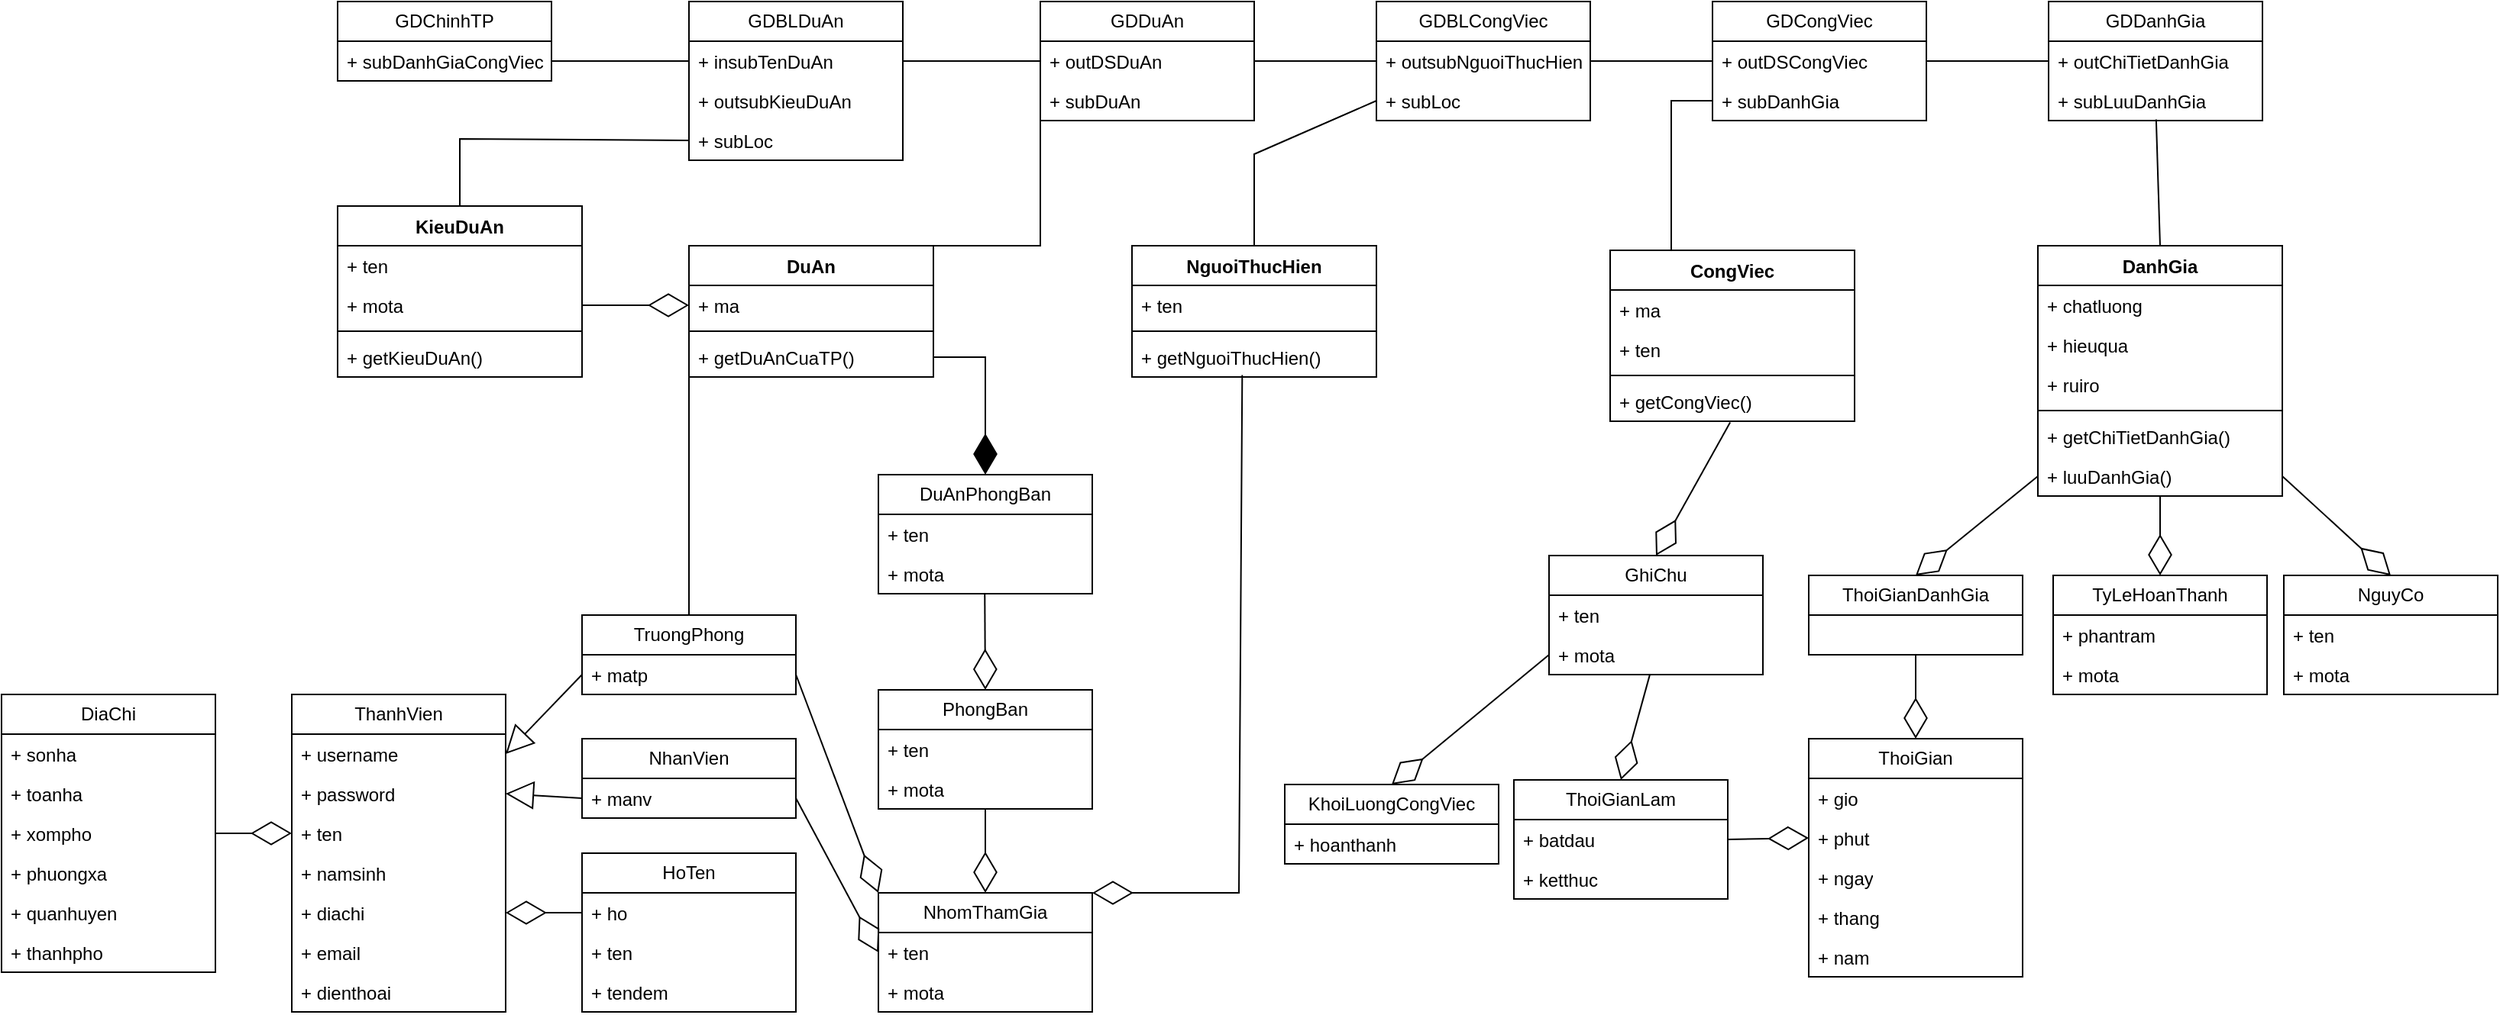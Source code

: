 <mxfile version="22.1.5" type="github">
  <diagram id="C5RBs43oDa-KdzZeNtuy" name="Page-1">
    <mxGraphModel dx="2377" dy="1393" grid="1" gridSize="10" guides="1" tooltips="1" connect="1" arrows="1" fold="1" page="1" pageScale="1" pageWidth="827" pageHeight="1169" math="0" shadow="0">
      <root>
        <mxCell id="WIyWlLk6GJQsqaUBKTNV-0" />
        <mxCell id="WIyWlLk6GJQsqaUBKTNV-1" parent="WIyWlLk6GJQsqaUBKTNV-0" />
        <mxCell id="MABe7WaRhqjamt3Xs8Ux-4" value="GDChinhTP" style="swimlane;fontStyle=0;childLayout=stackLayout;horizontal=1;startSize=26;fillColor=none;horizontalStack=0;resizeParent=1;resizeParentMax=0;resizeLast=0;collapsible=1;marginBottom=0;whiteSpace=wrap;html=1;" vertex="1" parent="WIyWlLk6GJQsqaUBKTNV-1">
          <mxGeometry x="60" y="100" width="140" height="52" as="geometry" />
        </mxCell>
        <mxCell id="MABe7WaRhqjamt3Xs8Ux-7" value="+ subDanhGiaCongViec" style="text;strokeColor=none;fillColor=none;align=left;verticalAlign=top;spacingLeft=4;spacingRight=4;overflow=hidden;rotatable=0;points=[[0,0.5],[1,0.5]];portConstraint=eastwest;whiteSpace=wrap;html=1;" vertex="1" parent="MABe7WaRhqjamt3Xs8Ux-4">
          <mxGeometry y="26" width="140" height="26" as="geometry" />
        </mxCell>
        <mxCell id="MABe7WaRhqjamt3Xs8Ux-8" value="GDBLDuAn" style="swimlane;fontStyle=0;childLayout=stackLayout;horizontal=1;startSize=26;fillColor=none;horizontalStack=0;resizeParent=1;resizeParentMax=0;resizeLast=0;collapsible=1;marginBottom=0;whiteSpace=wrap;html=1;" vertex="1" parent="WIyWlLk6GJQsqaUBKTNV-1">
          <mxGeometry x="290" y="100" width="140" height="104" as="geometry" />
        </mxCell>
        <mxCell id="MABe7WaRhqjamt3Xs8Ux-9" value="+ insubTenDuAn" style="text;strokeColor=none;fillColor=none;align=left;verticalAlign=top;spacingLeft=4;spacingRight=4;overflow=hidden;rotatable=0;points=[[0,0.5],[1,0.5]];portConstraint=eastwest;whiteSpace=wrap;html=1;" vertex="1" parent="MABe7WaRhqjamt3Xs8Ux-8">
          <mxGeometry y="26" width="140" height="26" as="geometry" />
        </mxCell>
        <mxCell id="MABe7WaRhqjamt3Xs8Ux-10" value="+ outsubKieuDuAn" style="text;strokeColor=none;fillColor=none;align=left;verticalAlign=top;spacingLeft=4;spacingRight=4;overflow=hidden;rotatable=0;points=[[0,0.5],[1,0.5]];portConstraint=eastwest;whiteSpace=wrap;html=1;" vertex="1" parent="MABe7WaRhqjamt3Xs8Ux-8">
          <mxGeometry y="52" width="140" height="26" as="geometry" />
        </mxCell>
        <mxCell id="MABe7WaRhqjamt3Xs8Ux-11" value="+ subLoc" style="text;strokeColor=none;fillColor=none;align=left;verticalAlign=top;spacingLeft=4;spacingRight=4;overflow=hidden;rotatable=0;points=[[0,0.5],[1,0.5]];portConstraint=eastwest;whiteSpace=wrap;html=1;" vertex="1" parent="MABe7WaRhqjamt3Xs8Ux-8">
          <mxGeometry y="78" width="140" height="26" as="geometry" />
        </mxCell>
        <mxCell id="MABe7WaRhqjamt3Xs8Ux-12" value="GDBLCongViec" style="swimlane;fontStyle=0;childLayout=stackLayout;horizontal=1;startSize=26;fillColor=none;horizontalStack=0;resizeParent=1;resizeParentMax=0;resizeLast=0;collapsible=1;marginBottom=0;whiteSpace=wrap;html=1;" vertex="1" parent="WIyWlLk6GJQsqaUBKTNV-1">
          <mxGeometry x="740" y="100" width="140" height="78" as="geometry" />
        </mxCell>
        <mxCell id="MABe7WaRhqjamt3Xs8Ux-14" value="+ outsubNguoiThucHien" style="text;strokeColor=none;fillColor=none;align=left;verticalAlign=top;spacingLeft=4;spacingRight=4;overflow=hidden;rotatable=0;points=[[0,0.5],[1,0.5]];portConstraint=eastwest;whiteSpace=wrap;html=1;" vertex="1" parent="MABe7WaRhqjamt3Xs8Ux-12">
          <mxGeometry y="26" width="140" height="26" as="geometry" />
        </mxCell>
        <mxCell id="MABe7WaRhqjamt3Xs8Ux-15" value="+ subLoc" style="text;strokeColor=none;fillColor=none;align=left;verticalAlign=top;spacingLeft=4;spacingRight=4;overflow=hidden;rotatable=0;points=[[0,0.5],[1,0.5]];portConstraint=eastwest;whiteSpace=wrap;html=1;" vertex="1" parent="MABe7WaRhqjamt3Xs8Ux-12">
          <mxGeometry y="52" width="140" height="26" as="geometry" />
        </mxCell>
        <mxCell id="MABe7WaRhqjamt3Xs8Ux-16" value="GDDuAn" style="swimlane;fontStyle=0;childLayout=stackLayout;horizontal=1;startSize=26;fillColor=none;horizontalStack=0;resizeParent=1;resizeParentMax=0;resizeLast=0;collapsible=1;marginBottom=0;whiteSpace=wrap;html=1;" vertex="1" parent="WIyWlLk6GJQsqaUBKTNV-1">
          <mxGeometry x="520" y="100" width="140" height="78" as="geometry" />
        </mxCell>
        <mxCell id="MABe7WaRhqjamt3Xs8Ux-17" value="+ outDSDuAn" style="text;strokeColor=none;fillColor=none;align=left;verticalAlign=top;spacingLeft=4;spacingRight=4;overflow=hidden;rotatable=0;points=[[0,0.5],[1,0.5]];portConstraint=eastwest;whiteSpace=wrap;html=1;" vertex="1" parent="MABe7WaRhqjamt3Xs8Ux-16">
          <mxGeometry y="26" width="140" height="26" as="geometry" />
        </mxCell>
        <mxCell id="MABe7WaRhqjamt3Xs8Ux-18" value="+ subDuAn" style="text;strokeColor=none;fillColor=none;align=left;verticalAlign=top;spacingLeft=4;spacingRight=4;overflow=hidden;rotatable=0;points=[[0,0.5],[1,0.5]];portConstraint=eastwest;whiteSpace=wrap;html=1;" vertex="1" parent="MABe7WaRhqjamt3Xs8Ux-16">
          <mxGeometry y="52" width="140" height="26" as="geometry" />
        </mxCell>
        <mxCell id="MABe7WaRhqjamt3Xs8Ux-19" value="GDCongViec" style="swimlane;fontStyle=0;childLayout=stackLayout;horizontal=1;startSize=26;fillColor=none;horizontalStack=0;resizeParent=1;resizeParentMax=0;resizeLast=0;collapsible=1;marginBottom=0;whiteSpace=wrap;html=1;" vertex="1" parent="WIyWlLk6GJQsqaUBKTNV-1">
          <mxGeometry x="960" y="100" width="140" height="78" as="geometry" />
        </mxCell>
        <mxCell id="MABe7WaRhqjamt3Xs8Ux-20" value="+ outDSCongViec" style="text;strokeColor=none;fillColor=none;align=left;verticalAlign=top;spacingLeft=4;spacingRight=4;overflow=hidden;rotatable=0;points=[[0,0.5],[1,0.5]];portConstraint=eastwest;whiteSpace=wrap;html=1;" vertex="1" parent="MABe7WaRhqjamt3Xs8Ux-19">
          <mxGeometry y="26" width="140" height="26" as="geometry" />
        </mxCell>
        <mxCell id="MABe7WaRhqjamt3Xs8Ux-21" value="+ subDanhGia" style="text;strokeColor=none;fillColor=none;align=left;verticalAlign=top;spacingLeft=4;spacingRight=4;overflow=hidden;rotatable=0;points=[[0,0.5],[1,0.5]];portConstraint=eastwest;whiteSpace=wrap;html=1;" vertex="1" parent="MABe7WaRhqjamt3Xs8Ux-19">
          <mxGeometry y="52" width="140" height="26" as="geometry" />
        </mxCell>
        <mxCell id="MABe7WaRhqjamt3Xs8Ux-22" value="GDDanhGia" style="swimlane;fontStyle=0;childLayout=stackLayout;horizontal=1;startSize=26;fillColor=none;horizontalStack=0;resizeParent=1;resizeParentMax=0;resizeLast=0;collapsible=1;marginBottom=0;whiteSpace=wrap;html=1;" vertex="1" parent="WIyWlLk6GJQsqaUBKTNV-1">
          <mxGeometry x="1180" y="100" width="140" height="78" as="geometry" />
        </mxCell>
        <mxCell id="MABe7WaRhqjamt3Xs8Ux-23" value="+ outChiTietDanhGia" style="text;strokeColor=none;fillColor=none;align=left;verticalAlign=top;spacingLeft=4;spacingRight=4;overflow=hidden;rotatable=0;points=[[0,0.5],[1,0.5]];portConstraint=eastwest;whiteSpace=wrap;html=1;" vertex="1" parent="MABe7WaRhqjamt3Xs8Ux-22">
          <mxGeometry y="26" width="140" height="26" as="geometry" />
        </mxCell>
        <mxCell id="MABe7WaRhqjamt3Xs8Ux-24" value="+ subLuuDanhGia" style="text;strokeColor=none;fillColor=none;align=left;verticalAlign=top;spacingLeft=4;spacingRight=4;overflow=hidden;rotatable=0;points=[[0,0.5],[1,0.5]];portConstraint=eastwest;whiteSpace=wrap;html=1;" vertex="1" parent="MABe7WaRhqjamt3Xs8Ux-22">
          <mxGeometry y="52" width="140" height="26" as="geometry" />
        </mxCell>
        <mxCell id="MABe7WaRhqjamt3Xs8Ux-0" value="KieuDuAn" style="swimlane;fontStyle=1;align=center;verticalAlign=top;childLayout=stackLayout;horizontal=1;startSize=26;horizontalStack=0;resizeParent=1;resizeParentMax=0;resizeLast=0;collapsible=1;marginBottom=0;whiteSpace=wrap;html=1;" vertex="1" parent="WIyWlLk6GJQsqaUBKTNV-1">
          <mxGeometry x="60" y="234" width="160" height="112" as="geometry" />
        </mxCell>
        <mxCell id="MABe7WaRhqjamt3Xs8Ux-26" value="+ ten" style="text;strokeColor=none;fillColor=none;align=left;verticalAlign=top;spacingLeft=4;spacingRight=4;overflow=hidden;rotatable=0;points=[[0,0.5],[1,0.5]];portConstraint=eastwest;whiteSpace=wrap;html=1;" vertex="1" parent="MABe7WaRhqjamt3Xs8Ux-0">
          <mxGeometry y="26" width="160" height="26" as="geometry" />
        </mxCell>
        <mxCell id="MABe7WaRhqjamt3Xs8Ux-1" value="+ mota" style="text;strokeColor=none;fillColor=none;align=left;verticalAlign=top;spacingLeft=4;spacingRight=4;overflow=hidden;rotatable=0;points=[[0,0.5],[1,0.5]];portConstraint=eastwest;whiteSpace=wrap;html=1;" vertex="1" parent="MABe7WaRhqjamt3Xs8Ux-0">
          <mxGeometry y="52" width="160" height="26" as="geometry" />
        </mxCell>
        <mxCell id="MABe7WaRhqjamt3Xs8Ux-2" value="" style="line;strokeWidth=1;fillColor=none;align=left;verticalAlign=middle;spacingTop=-1;spacingLeft=3;spacingRight=3;rotatable=0;labelPosition=right;points=[];portConstraint=eastwest;strokeColor=inherit;" vertex="1" parent="MABe7WaRhqjamt3Xs8Ux-0">
          <mxGeometry y="78" width="160" height="8" as="geometry" />
        </mxCell>
        <mxCell id="MABe7WaRhqjamt3Xs8Ux-3" value="+ getKieuDuAn()" style="text;strokeColor=none;fillColor=none;align=left;verticalAlign=top;spacingLeft=4;spacingRight=4;overflow=hidden;rotatable=0;points=[[0,0.5],[1,0.5]];portConstraint=eastwest;whiteSpace=wrap;html=1;" vertex="1" parent="MABe7WaRhqjamt3Xs8Ux-0">
          <mxGeometry y="86" width="160" height="26" as="geometry" />
        </mxCell>
        <mxCell id="MABe7WaRhqjamt3Xs8Ux-27" value="DuAn" style="swimlane;fontStyle=1;align=center;verticalAlign=top;childLayout=stackLayout;horizontal=1;startSize=26;horizontalStack=0;resizeParent=1;resizeParentMax=0;resizeLast=0;collapsible=1;marginBottom=0;whiteSpace=wrap;html=1;" vertex="1" parent="WIyWlLk6GJQsqaUBKTNV-1">
          <mxGeometry x="290" y="260" width="160" height="86" as="geometry" />
        </mxCell>
        <mxCell id="MABe7WaRhqjamt3Xs8Ux-28" value="+ ma" style="text;strokeColor=none;fillColor=none;align=left;verticalAlign=top;spacingLeft=4;spacingRight=4;overflow=hidden;rotatable=0;points=[[0,0.5],[1,0.5]];portConstraint=eastwest;whiteSpace=wrap;html=1;" vertex="1" parent="MABe7WaRhqjamt3Xs8Ux-27">
          <mxGeometry y="26" width="160" height="26" as="geometry" />
        </mxCell>
        <mxCell id="MABe7WaRhqjamt3Xs8Ux-30" value="" style="line;strokeWidth=1;fillColor=none;align=left;verticalAlign=middle;spacingTop=-1;spacingLeft=3;spacingRight=3;rotatable=0;labelPosition=right;points=[];portConstraint=eastwest;strokeColor=inherit;" vertex="1" parent="MABe7WaRhqjamt3Xs8Ux-27">
          <mxGeometry y="52" width="160" height="8" as="geometry" />
        </mxCell>
        <mxCell id="MABe7WaRhqjamt3Xs8Ux-31" value="+ getDuAnCuaTP()" style="text;strokeColor=none;fillColor=none;align=left;verticalAlign=top;spacingLeft=4;spacingRight=4;overflow=hidden;rotatable=0;points=[[0,0.5],[1,0.5]];portConstraint=eastwest;whiteSpace=wrap;html=1;" vertex="1" parent="MABe7WaRhqjamt3Xs8Ux-27">
          <mxGeometry y="60" width="160" height="26" as="geometry" />
        </mxCell>
        <mxCell id="MABe7WaRhqjamt3Xs8Ux-32" value="NguoiThucHien" style="swimlane;fontStyle=1;align=center;verticalAlign=top;childLayout=stackLayout;horizontal=1;startSize=26;horizontalStack=0;resizeParent=1;resizeParentMax=0;resizeLast=0;collapsible=1;marginBottom=0;whiteSpace=wrap;html=1;" vertex="1" parent="WIyWlLk6GJQsqaUBKTNV-1">
          <mxGeometry x="580" y="260" width="160" height="86" as="geometry" />
        </mxCell>
        <mxCell id="MABe7WaRhqjamt3Xs8Ux-33" value="+ ten" style="text;strokeColor=none;fillColor=none;align=left;verticalAlign=top;spacingLeft=4;spacingRight=4;overflow=hidden;rotatable=0;points=[[0,0.5],[1,0.5]];portConstraint=eastwest;whiteSpace=wrap;html=1;" vertex="1" parent="MABe7WaRhqjamt3Xs8Ux-32">
          <mxGeometry y="26" width="160" height="26" as="geometry" />
        </mxCell>
        <mxCell id="MABe7WaRhqjamt3Xs8Ux-34" value="" style="line;strokeWidth=1;fillColor=none;align=left;verticalAlign=middle;spacingTop=-1;spacingLeft=3;spacingRight=3;rotatable=0;labelPosition=right;points=[];portConstraint=eastwest;strokeColor=inherit;" vertex="1" parent="MABe7WaRhqjamt3Xs8Ux-32">
          <mxGeometry y="52" width="160" height="8" as="geometry" />
        </mxCell>
        <mxCell id="MABe7WaRhqjamt3Xs8Ux-35" value="+ getNguoiThucHien()" style="text;strokeColor=none;fillColor=none;align=left;verticalAlign=top;spacingLeft=4;spacingRight=4;overflow=hidden;rotatable=0;points=[[0,0.5],[1,0.5]];portConstraint=eastwest;whiteSpace=wrap;html=1;" vertex="1" parent="MABe7WaRhqjamt3Xs8Ux-32">
          <mxGeometry y="60" width="160" height="26" as="geometry" />
        </mxCell>
        <mxCell id="MABe7WaRhqjamt3Xs8Ux-36" value="CongViec" style="swimlane;fontStyle=1;align=center;verticalAlign=top;childLayout=stackLayout;horizontal=1;startSize=26;horizontalStack=0;resizeParent=1;resizeParentMax=0;resizeLast=0;collapsible=1;marginBottom=0;whiteSpace=wrap;html=1;" vertex="1" parent="WIyWlLk6GJQsqaUBKTNV-1">
          <mxGeometry x="893" y="263" width="160" height="112" as="geometry" />
        </mxCell>
        <mxCell id="MABe7WaRhqjamt3Xs8Ux-37" value="+ ma" style="text;strokeColor=none;fillColor=none;align=left;verticalAlign=top;spacingLeft=4;spacingRight=4;overflow=hidden;rotatable=0;points=[[0,0.5],[1,0.5]];portConstraint=eastwest;whiteSpace=wrap;html=1;" vertex="1" parent="MABe7WaRhqjamt3Xs8Ux-36">
          <mxGeometry y="26" width="160" height="26" as="geometry" />
        </mxCell>
        <mxCell id="MABe7WaRhqjamt3Xs8Ux-40" value="+ ten" style="text;strokeColor=none;fillColor=none;align=left;verticalAlign=top;spacingLeft=4;spacingRight=4;overflow=hidden;rotatable=0;points=[[0,0.5],[1,0.5]];portConstraint=eastwest;whiteSpace=wrap;html=1;" vertex="1" parent="MABe7WaRhqjamt3Xs8Ux-36">
          <mxGeometry y="52" width="160" height="26" as="geometry" />
        </mxCell>
        <mxCell id="MABe7WaRhqjamt3Xs8Ux-38" value="" style="line;strokeWidth=1;fillColor=none;align=left;verticalAlign=middle;spacingTop=-1;spacingLeft=3;spacingRight=3;rotatable=0;labelPosition=right;points=[];portConstraint=eastwest;strokeColor=inherit;" vertex="1" parent="MABe7WaRhqjamt3Xs8Ux-36">
          <mxGeometry y="78" width="160" height="8" as="geometry" />
        </mxCell>
        <mxCell id="MABe7WaRhqjamt3Xs8Ux-39" value="+ getCongViec()" style="text;strokeColor=none;fillColor=none;align=left;verticalAlign=top;spacingLeft=4;spacingRight=4;overflow=hidden;rotatable=0;points=[[0,0.5],[1,0.5]];portConstraint=eastwest;whiteSpace=wrap;html=1;" vertex="1" parent="MABe7WaRhqjamt3Xs8Ux-36">
          <mxGeometry y="86" width="160" height="26" as="geometry" />
        </mxCell>
        <mxCell id="MABe7WaRhqjamt3Xs8Ux-41" value="DanhGia" style="swimlane;fontStyle=1;align=center;verticalAlign=top;childLayout=stackLayout;horizontal=1;startSize=26;horizontalStack=0;resizeParent=1;resizeParentMax=0;resizeLast=0;collapsible=1;marginBottom=0;whiteSpace=wrap;html=1;" vertex="1" parent="WIyWlLk6GJQsqaUBKTNV-1">
          <mxGeometry x="1173" y="260" width="160" height="164" as="geometry" />
        </mxCell>
        <mxCell id="MABe7WaRhqjamt3Xs8Ux-42" value="+ chatluong" style="text;strokeColor=none;fillColor=none;align=left;verticalAlign=top;spacingLeft=4;spacingRight=4;overflow=hidden;rotatable=0;points=[[0,0.5],[1,0.5]];portConstraint=eastwest;whiteSpace=wrap;html=1;" vertex="1" parent="MABe7WaRhqjamt3Xs8Ux-41">
          <mxGeometry y="26" width="160" height="26" as="geometry" />
        </mxCell>
        <mxCell id="MABe7WaRhqjamt3Xs8Ux-43" value="+ hieuqua" style="text;strokeColor=none;fillColor=none;align=left;verticalAlign=top;spacingLeft=4;spacingRight=4;overflow=hidden;rotatable=0;points=[[0,0.5],[1,0.5]];portConstraint=eastwest;whiteSpace=wrap;html=1;" vertex="1" parent="MABe7WaRhqjamt3Xs8Ux-41">
          <mxGeometry y="52" width="160" height="26" as="geometry" />
        </mxCell>
        <mxCell id="MABe7WaRhqjamt3Xs8Ux-46" value="+ ruiro" style="text;strokeColor=none;fillColor=none;align=left;verticalAlign=top;spacingLeft=4;spacingRight=4;overflow=hidden;rotatable=0;points=[[0,0.5],[1,0.5]];portConstraint=eastwest;whiteSpace=wrap;html=1;" vertex="1" parent="MABe7WaRhqjamt3Xs8Ux-41">
          <mxGeometry y="78" width="160" height="26" as="geometry" />
        </mxCell>
        <mxCell id="MABe7WaRhqjamt3Xs8Ux-44" value="" style="line;strokeWidth=1;fillColor=none;align=left;verticalAlign=middle;spacingTop=-1;spacingLeft=3;spacingRight=3;rotatable=0;labelPosition=right;points=[];portConstraint=eastwest;strokeColor=inherit;" vertex="1" parent="MABe7WaRhqjamt3Xs8Ux-41">
          <mxGeometry y="104" width="160" height="8" as="geometry" />
        </mxCell>
        <mxCell id="MABe7WaRhqjamt3Xs8Ux-45" value="+ getChiTietDanhGia()" style="text;strokeColor=none;fillColor=none;align=left;verticalAlign=top;spacingLeft=4;spacingRight=4;overflow=hidden;rotatable=0;points=[[0,0.5],[1,0.5]];portConstraint=eastwest;whiteSpace=wrap;html=1;" vertex="1" parent="MABe7WaRhqjamt3Xs8Ux-41">
          <mxGeometry y="112" width="160" height="26" as="geometry" />
        </mxCell>
        <mxCell id="MABe7WaRhqjamt3Xs8Ux-47" value="+ luuDanhGia()" style="text;strokeColor=none;fillColor=none;align=left;verticalAlign=top;spacingLeft=4;spacingRight=4;overflow=hidden;rotatable=0;points=[[0,0.5],[1,0.5]];portConstraint=eastwest;whiteSpace=wrap;html=1;" vertex="1" parent="MABe7WaRhqjamt3Xs8Ux-41">
          <mxGeometry y="138" width="160" height="26" as="geometry" />
        </mxCell>
        <mxCell id="MABe7WaRhqjamt3Xs8Ux-48" value="NguyCo" style="swimlane;fontStyle=0;childLayout=stackLayout;horizontal=1;startSize=26;fillColor=none;horizontalStack=0;resizeParent=1;resizeParentMax=0;resizeLast=0;collapsible=1;marginBottom=0;whiteSpace=wrap;html=1;" vertex="1" parent="WIyWlLk6GJQsqaUBKTNV-1">
          <mxGeometry x="1334" y="476" width="140" height="78" as="geometry" />
        </mxCell>
        <mxCell id="MABe7WaRhqjamt3Xs8Ux-51" value="+ ten" style="text;strokeColor=none;fillColor=none;align=left;verticalAlign=top;spacingLeft=4;spacingRight=4;overflow=hidden;rotatable=0;points=[[0,0.5],[1,0.5]];portConstraint=eastwest;whiteSpace=wrap;html=1;" vertex="1" parent="MABe7WaRhqjamt3Xs8Ux-48">
          <mxGeometry y="26" width="140" height="26" as="geometry" />
        </mxCell>
        <mxCell id="MABe7WaRhqjamt3Xs8Ux-52" value="+ mota" style="text;strokeColor=none;fillColor=none;align=left;verticalAlign=top;spacingLeft=4;spacingRight=4;overflow=hidden;rotatable=0;points=[[0,0.5],[1,0.5]];portConstraint=eastwest;whiteSpace=wrap;html=1;" vertex="1" parent="MABe7WaRhqjamt3Xs8Ux-48">
          <mxGeometry y="52" width="140" height="26" as="geometry" />
        </mxCell>
        <mxCell id="MABe7WaRhqjamt3Xs8Ux-53" value="" style="endArrow=diamondThin;endFill=0;endSize=24;html=1;rounded=0;entryX=0.5;entryY=0;entryDx=0;entryDy=0;exitX=1;exitY=0.5;exitDx=0;exitDy=0;" edge="1" parent="WIyWlLk6GJQsqaUBKTNV-1" source="MABe7WaRhqjamt3Xs8Ux-47" target="MABe7WaRhqjamt3Xs8Ux-48">
          <mxGeometry width="160" relative="1" as="geometry">
            <mxPoint x="993" y="433" as="sourcePoint" />
            <mxPoint x="1153" y="433" as="targetPoint" />
          </mxGeometry>
        </mxCell>
        <mxCell id="MABe7WaRhqjamt3Xs8Ux-54" value="TyLeHoanThanh" style="swimlane;fontStyle=0;childLayout=stackLayout;horizontal=1;startSize=26;fillColor=none;horizontalStack=0;resizeParent=1;resizeParentMax=0;resizeLast=0;collapsible=1;marginBottom=0;whiteSpace=wrap;html=1;" vertex="1" parent="WIyWlLk6GJQsqaUBKTNV-1">
          <mxGeometry x="1183" y="476" width="140" height="78" as="geometry" />
        </mxCell>
        <mxCell id="MABe7WaRhqjamt3Xs8Ux-55" value="+ phantram" style="text;strokeColor=none;fillColor=none;align=left;verticalAlign=top;spacingLeft=4;spacingRight=4;overflow=hidden;rotatable=0;points=[[0,0.5],[1,0.5]];portConstraint=eastwest;whiteSpace=wrap;html=1;" vertex="1" parent="MABe7WaRhqjamt3Xs8Ux-54">
          <mxGeometry y="26" width="140" height="26" as="geometry" />
        </mxCell>
        <mxCell id="MABe7WaRhqjamt3Xs8Ux-56" value="+ mota" style="text;strokeColor=none;fillColor=none;align=left;verticalAlign=top;spacingLeft=4;spacingRight=4;overflow=hidden;rotatable=0;points=[[0,0.5],[1,0.5]];portConstraint=eastwest;whiteSpace=wrap;html=1;" vertex="1" parent="MABe7WaRhqjamt3Xs8Ux-54">
          <mxGeometry y="52" width="140" height="26" as="geometry" />
        </mxCell>
        <mxCell id="MABe7WaRhqjamt3Xs8Ux-57" value="" style="endArrow=diamondThin;endFill=0;endSize=24;html=1;rounded=0;entryX=0.5;entryY=0;entryDx=0;entryDy=0;" edge="1" target="MABe7WaRhqjamt3Xs8Ux-54" parent="WIyWlLk6GJQsqaUBKTNV-1" source="MABe7WaRhqjamt3Xs8Ux-47">
          <mxGeometry width="160" relative="1" as="geometry">
            <mxPoint x="1203" y="543" as="sourcePoint" />
            <mxPoint x="1033" y="565" as="targetPoint" />
          </mxGeometry>
        </mxCell>
        <mxCell id="MABe7WaRhqjamt3Xs8Ux-58" value="ThoiGian" style="swimlane;fontStyle=0;childLayout=stackLayout;horizontal=1;startSize=26;fillColor=none;horizontalStack=0;resizeParent=1;resizeParentMax=0;resizeLast=0;collapsible=1;marginBottom=0;whiteSpace=wrap;html=1;" vertex="1" parent="WIyWlLk6GJQsqaUBKTNV-1">
          <mxGeometry x="1023" y="583" width="140" height="156" as="geometry" />
        </mxCell>
        <mxCell id="MABe7WaRhqjamt3Xs8Ux-59" value="+ gio" style="text;strokeColor=none;fillColor=none;align=left;verticalAlign=top;spacingLeft=4;spacingRight=4;overflow=hidden;rotatable=0;points=[[0,0.5],[1,0.5]];portConstraint=eastwest;whiteSpace=wrap;html=1;" vertex="1" parent="MABe7WaRhqjamt3Xs8Ux-58">
          <mxGeometry y="26" width="140" height="26" as="geometry" />
        </mxCell>
        <mxCell id="MABe7WaRhqjamt3Xs8Ux-60" value="+ phut" style="text;strokeColor=none;fillColor=none;align=left;verticalAlign=top;spacingLeft=4;spacingRight=4;overflow=hidden;rotatable=0;points=[[0,0.5],[1,0.5]];portConstraint=eastwest;whiteSpace=wrap;html=1;" vertex="1" parent="MABe7WaRhqjamt3Xs8Ux-58">
          <mxGeometry y="52" width="140" height="26" as="geometry" />
        </mxCell>
        <mxCell id="MABe7WaRhqjamt3Xs8Ux-61" value="+ ngay" style="text;strokeColor=none;fillColor=none;align=left;verticalAlign=top;spacingLeft=4;spacingRight=4;overflow=hidden;rotatable=0;points=[[0,0.5],[1,0.5]];portConstraint=eastwest;whiteSpace=wrap;html=1;" vertex="1" parent="MABe7WaRhqjamt3Xs8Ux-58">
          <mxGeometry y="78" width="140" height="26" as="geometry" />
        </mxCell>
        <mxCell id="MABe7WaRhqjamt3Xs8Ux-62" value="+ thang" style="text;strokeColor=none;fillColor=none;align=left;verticalAlign=top;spacingLeft=4;spacingRight=4;overflow=hidden;rotatable=0;points=[[0,0.5],[1,0.5]];portConstraint=eastwest;whiteSpace=wrap;html=1;" vertex="1" parent="MABe7WaRhqjamt3Xs8Ux-58">
          <mxGeometry y="104" width="140" height="26" as="geometry" />
        </mxCell>
        <mxCell id="MABe7WaRhqjamt3Xs8Ux-63" value="+ nam" style="text;strokeColor=none;fillColor=none;align=left;verticalAlign=top;spacingLeft=4;spacingRight=4;overflow=hidden;rotatable=0;points=[[0,0.5],[1,0.5]];portConstraint=eastwest;whiteSpace=wrap;html=1;" vertex="1" parent="MABe7WaRhqjamt3Xs8Ux-58">
          <mxGeometry y="130" width="140" height="26" as="geometry" />
        </mxCell>
        <mxCell id="MABe7WaRhqjamt3Xs8Ux-64" value="ThoiGianDanhGia" style="swimlane;fontStyle=0;childLayout=stackLayout;horizontal=1;startSize=26;fillColor=none;horizontalStack=0;resizeParent=1;resizeParentMax=0;resizeLast=0;collapsible=1;marginBottom=0;whiteSpace=wrap;html=1;" vertex="1" parent="WIyWlLk6GJQsqaUBKTNV-1">
          <mxGeometry x="1023" y="476" width="140" height="52" as="geometry" />
        </mxCell>
        <mxCell id="MABe7WaRhqjamt3Xs8Ux-67" value="" style="endArrow=diamondThin;endFill=0;endSize=24;html=1;rounded=0;entryX=0.5;entryY=0;entryDx=0;entryDy=0;exitX=0;exitY=0.5;exitDx=0;exitDy=0;" edge="1" parent="WIyWlLk6GJQsqaUBKTNV-1" source="MABe7WaRhqjamt3Xs8Ux-47" target="MABe7WaRhqjamt3Xs8Ux-64">
          <mxGeometry width="160" relative="1" as="geometry">
            <mxPoint x="1256" y="434" as="sourcePoint" />
            <mxPoint x="1263" y="473" as="targetPoint" />
          </mxGeometry>
        </mxCell>
        <mxCell id="MABe7WaRhqjamt3Xs8Ux-68" value="" style="endArrow=diamondThin;endFill=0;endSize=24;html=1;rounded=0;entryX=0.5;entryY=0;entryDx=0;entryDy=0;exitX=0.5;exitY=1;exitDx=0;exitDy=0;" edge="1" parent="WIyWlLk6GJQsqaUBKTNV-1" source="MABe7WaRhqjamt3Xs8Ux-64" target="MABe7WaRhqjamt3Xs8Ux-58">
          <mxGeometry width="160" relative="1" as="geometry">
            <mxPoint x="1173" y="421" as="sourcePoint" />
            <mxPoint x="1103" y="486" as="targetPoint" />
          </mxGeometry>
        </mxCell>
        <mxCell id="MABe7WaRhqjamt3Xs8Ux-69" value="GhiChu" style="swimlane;fontStyle=0;childLayout=stackLayout;horizontal=1;startSize=26;fillColor=none;horizontalStack=0;resizeParent=1;resizeParentMax=0;resizeLast=0;collapsible=1;marginBottom=0;whiteSpace=wrap;html=1;" vertex="1" parent="WIyWlLk6GJQsqaUBKTNV-1">
          <mxGeometry x="853" y="463" width="140" height="78" as="geometry" />
        </mxCell>
        <mxCell id="MABe7WaRhqjamt3Xs8Ux-70" value="+ ten" style="text;strokeColor=none;fillColor=none;align=left;verticalAlign=top;spacingLeft=4;spacingRight=4;overflow=hidden;rotatable=0;points=[[0,0.5],[1,0.5]];portConstraint=eastwest;whiteSpace=wrap;html=1;" vertex="1" parent="MABe7WaRhqjamt3Xs8Ux-69">
          <mxGeometry y="26" width="140" height="26" as="geometry" />
        </mxCell>
        <mxCell id="MABe7WaRhqjamt3Xs8Ux-71" value="+ mota" style="text;strokeColor=none;fillColor=none;align=left;verticalAlign=top;spacingLeft=4;spacingRight=4;overflow=hidden;rotatable=0;points=[[0,0.5],[1,0.5]];portConstraint=eastwest;whiteSpace=wrap;html=1;" vertex="1" parent="MABe7WaRhqjamt3Xs8Ux-69">
          <mxGeometry y="52" width="140" height="26" as="geometry" />
        </mxCell>
        <mxCell id="MABe7WaRhqjamt3Xs8Ux-73" value="ThoiGianLam" style="swimlane;fontStyle=0;childLayout=stackLayout;horizontal=1;startSize=26;fillColor=none;horizontalStack=0;resizeParent=1;resizeParentMax=0;resizeLast=0;collapsible=1;marginBottom=0;whiteSpace=wrap;html=1;" vertex="1" parent="WIyWlLk6GJQsqaUBKTNV-1">
          <mxGeometry x="830" y="610" width="140" height="78" as="geometry" />
        </mxCell>
        <mxCell id="MABe7WaRhqjamt3Xs8Ux-74" value="+ batdau" style="text;strokeColor=none;fillColor=none;align=left;verticalAlign=top;spacingLeft=4;spacingRight=4;overflow=hidden;rotatable=0;points=[[0,0.5],[1,0.5]];portConstraint=eastwest;whiteSpace=wrap;html=1;" vertex="1" parent="MABe7WaRhqjamt3Xs8Ux-73">
          <mxGeometry y="26" width="140" height="26" as="geometry" />
        </mxCell>
        <mxCell id="MABe7WaRhqjamt3Xs8Ux-75" value="+ ketthuc" style="text;strokeColor=none;fillColor=none;align=left;verticalAlign=top;spacingLeft=4;spacingRight=4;overflow=hidden;rotatable=0;points=[[0,0.5],[1,0.5]];portConstraint=eastwest;whiteSpace=wrap;html=1;" vertex="1" parent="MABe7WaRhqjamt3Xs8Ux-73">
          <mxGeometry y="52" width="140" height="26" as="geometry" />
        </mxCell>
        <mxCell id="MABe7WaRhqjamt3Xs8Ux-76" value="" style="endArrow=diamondThin;endFill=0;endSize=24;html=1;rounded=0;entryX=0;entryY=0.5;entryDx=0;entryDy=0;exitX=1;exitY=0.5;exitDx=0;exitDy=0;" edge="1" parent="WIyWlLk6GJQsqaUBKTNV-1" source="MABe7WaRhqjamt3Xs8Ux-74" target="MABe7WaRhqjamt3Xs8Ux-60">
          <mxGeometry width="160" relative="1" as="geometry">
            <mxPoint x="953" y="598" as="sourcePoint" />
            <mxPoint x="953" y="653" as="targetPoint" />
          </mxGeometry>
        </mxCell>
        <mxCell id="MABe7WaRhqjamt3Xs8Ux-77" value="" style="endArrow=diamondThin;endFill=0;endSize=24;html=1;rounded=0;entryX=0.5;entryY=0;entryDx=0;entryDy=0;exitX=0.471;exitY=1.007;exitDx=0;exitDy=0;exitPerimeter=0;" edge="1" parent="WIyWlLk6GJQsqaUBKTNV-1" source="MABe7WaRhqjamt3Xs8Ux-71" target="MABe7WaRhqjamt3Xs8Ux-73">
          <mxGeometry width="160" relative="1" as="geometry">
            <mxPoint x="1103" y="538" as="sourcePoint" />
            <mxPoint x="1103" y="593" as="targetPoint" />
          </mxGeometry>
        </mxCell>
        <mxCell id="MABe7WaRhqjamt3Xs8Ux-78" value="KhoiLuongCongViec" style="swimlane;fontStyle=0;childLayout=stackLayout;horizontal=1;startSize=26;fillColor=none;horizontalStack=0;resizeParent=1;resizeParentMax=0;resizeLast=0;collapsible=1;marginBottom=0;whiteSpace=wrap;html=1;" vertex="1" parent="WIyWlLk6GJQsqaUBKTNV-1">
          <mxGeometry x="680" y="613" width="140" height="52" as="geometry" />
        </mxCell>
        <mxCell id="MABe7WaRhqjamt3Xs8Ux-79" value="+ hoanthanh" style="text;strokeColor=none;fillColor=none;align=left;verticalAlign=top;spacingLeft=4;spacingRight=4;overflow=hidden;rotatable=0;points=[[0,0.5],[1,0.5]];portConstraint=eastwest;whiteSpace=wrap;html=1;" vertex="1" parent="MABe7WaRhqjamt3Xs8Ux-78">
          <mxGeometry y="26" width="140" height="26" as="geometry" />
        </mxCell>
        <mxCell id="MABe7WaRhqjamt3Xs8Ux-81" value="" style="endArrow=diamondThin;endFill=0;endSize=24;html=1;rounded=0;entryX=0.5;entryY=0;entryDx=0;entryDy=0;exitX=0;exitY=0.5;exitDx=0;exitDy=0;" edge="1" parent="WIyWlLk6GJQsqaUBKTNV-1" source="MABe7WaRhqjamt3Xs8Ux-71" target="MABe7WaRhqjamt3Xs8Ux-78">
          <mxGeometry width="160" relative="1" as="geometry">
            <mxPoint x="856" y="548" as="sourcePoint" />
            <mxPoint x="857" y="620" as="targetPoint" />
          </mxGeometry>
        </mxCell>
        <mxCell id="MABe7WaRhqjamt3Xs8Ux-82" value="" style="endArrow=diamondThin;endFill=0;endSize=24;html=1;rounded=0;entryX=0.5;entryY=0;entryDx=0;entryDy=0;exitX=0.491;exitY=1.028;exitDx=0;exitDy=0;exitPerimeter=0;" edge="1" parent="WIyWlLk6GJQsqaUBKTNV-1" source="MABe7WaRhqjamt3Xs8Ux-39" target="MABe7WaRhqjamt3Xs8Ux-69">
          <mxGeometry width="160" relative="1" as="geometry">
            <mxPoint x="1173" y="421" as="sourcePoint" />
            <mxPoint x="1103" y="486" as="targetPoint" />
          </mxGeometry>
        </mxCell>
        <mxCell id="MABe7WaRhqjamt3Xs8Ux-83" value="" style="endArrow=none;html=1;rounded=0;entryX=0.503;entryY=0.972;entryDx=0;entryDy=0;entryPerimeter=0;exitX=0.5;exitY=0;exitDx=0;exitDy=0;" edge="1" parent="WIyWlLk6GJQsqaUBKTNV-1" source="MABe7WaRhqjamt3Xs8Ux-41" target="MABe7WaRhqjamt3Xs8Ux-24">
          <mxGeometry width="50" height="50" relative="1" as="geometry">
            <mxPoint x="880" y="480" as="sourcePoint" />
            <mxPoint x="930" y="430" as="targetPoint" />
          </mxGeometry>
        </mxCell>
        <mxCell id="MABe7WaRhqjamt3Xs8Ux-84" value="" style="endArrow=diamondThin;endFill=0;endSize=24;html=1;rounded=0;entryX=0;entryY=0.5;entryDx=0;entryDy=0;exitX=1;exitY=0.5;exitDx=0;exitDy=0;" edge="1" parent="WIyWlLk6GJQsqaUBKTNV-1" source="MABe7WaRhqjamt3Xs8Ux-1" target="MABe7WaRhqjamt3Xs8Ux-28">
          <mxGeometry width="160" relative="1" as="geometry">
            <mxPoint x="450" y="460" as="sourcePoint" />
            <mxPoint x="610" y="460" as="targetPoint" />
          </mxGeometry>
        </mxCell>
        <mxCell id="MABe7WaRhqjamt3Xs8Ux-86" value="" style="endArrow=none;html=1;rounded=0;entryX=0;entryY=0.5;entryDx=0;entryDy=0;exitX=1;exitY=0.5;exitDx=0;exitDy=0;" edge="1" parent="WIyWlLk6GJQsqaUBKTNV-1" source="MABe7WaRhqjamt3Xs8Ux-20" target="MABe7WaRhqjamt3Xs8Ux-23">
          <mxGeometry width="50" height="50" relative="1" as="geometry">
            <mxPoint x="1263" y="270" as="sourcePoint" />
            <mxPoint x="1260" y="187" as="targetPoint" />
          </mxGeometry>
        </mxCell>
        <mxCell id="MABe7WaRhqjamt3Xs8Ux-87" value="" style="endArrow=none;html=1;rounded=0;entryX=0;entryY=0.5;entryDx=0;entryDy=0;exitX=1;exitY=0.5;exitDx=0;exitDy=0;" edge="1" parent="WIyWlLk6GJQsqaUBKTNV-1" source="MABe7WaRhqjamt3Xs8Ux-14" target="MABe7WaRhqjamt3Xs8Ux-20">
          <mxGeometry width="50" height="50" relative="1" as="geometry">
            <mxPoint x="1110" y="149" as="sourcePoint" />
            <mxPoint x="1190" y="149" as="targetPoint" />
          </mxGeometry>
        </mxCell>
        <mxCell id="MABe7WaRhqjamt3Xs8Ux-88" value="" style="endArrow=none;html=1;rounded=0;entryX=1;entryY=0.5;entryDx=0;entryDy=0;exitX=0;exitY=0.5;exitDx=0;exitDy=0;" edge="1" parent="WIyWlLk6GJQsqaUBKTNV-1" source="MABe7WaRhqjamt3Xs8Ux-14" target="MABe7WaRhqjamt3Xs8Ux-17">
          <mxGeometry width="50" height="50" relative="1" as="geometry">
            <mxPoint x="890" y="149" as="sourcePoint" />
            <mxPoint x="970" y="149" as="targetPoint" />
          </mxGeometry>
        </mxCell>
        <mxCell id="MABe7WaRhqjamt3Xs8Ux-89" value="" style="endArrow=none;html=1;rounded=0;entryX=0;entryY=0.5;entryDx=0;entryDy=0;exitX=1;exitY=0.5;exitDx=0;exitDy=0;" edge="1" parent="WIyWlLk6GJQsqaUBKTNV-1" source="MABe7WaRhqjamt3Xs8Ux-9" target="MABe7WaRhqjamt3Xs8Ux-17">
          <mxGeometry width="50" height="50" relative="1" as="geometry">
            <mxPoint x="750" y="149" as="sourcePoint" />
            <mxPoint x="670" y="149" as="targetPoint" />
          </mxGeometry>
        </mxCell>
        <mxCell id="MABe7WaRhqjamt3Xs8Ux-90" value="" style="endArrow=none;html=1;rounded=0;entryX=1;entryY=0.5;entryDx=0;entryDy=0;exitX=0;exitY=0.5;exitDx=0;exitDy=0;" edge="1" parent="WIyWlLk6GJQsqaUBKTNV-1" source="MABe7WaRhqjamt3Xs8Ux-9" target="MABe7WaRhqjamt3Xs8Ux-7">
          <mxGeometry width="50" height="50" relative="1" as="geometry">
            <mxPoint x="440" y="149" as="sourcePoint" />
            <mxPoint x="530" y="149" as="targetPoint" />
          </mxGeometry>
        </mxCell>
        <mxCell id="MABe7WaRhqjamt3Xs8Ux-91" value="" style="endArrow=none;html=1;rounded=0;entryX=0;entryY=0.5;entryDx=0;entryDy=0;exitX=0.5;exitY=0;exitDx=0;exitDy=0;" edge="1" parent="WIyWlLk6GJQsqaUBKTNV-1" source="MABe7WaRhqjamt3Xs8Ux-0" target="MABe7WaRhqjamt3Xs8Ux-11">
          <mxGeometry width="50" height="50" relative="1" as="geometry">
            <mxPoint x="740" y="530" as="sourcePoint" />
            <mxPoint x="790" y="480" as="targetPoint" />
            <Array as="points">
              <mxPoint x="140" y="190" />
            </Array>
          </mxGeometry>
        </mxCell>
        <mxCell id="MABe7WaRhqjamt3Xs8Ux-92" value="DiaChi" style="swimlane;fontStyle=0;childLayout=stackLayout;horizontal=1;startSize=26;fillColor=none;horizontalStack=0;resizeParent=1;resizeParentMax=0;resizeLast=0;collapsible=1;marginBottom=0;whiteSpace=wrap;html=1;" vertex="1" parent="WIyWlLk6GJQsqaUBKTNV-1">
          <mxGeometry x="-160" y="554" width="140" height="182" as="geometry" />
        </mxCell>
        <mxCell id="MABe7WaRhqjamt3Xs8Ux-93" value="+ sonha" style="text;strokeColor=none;fillColor=none;align=left;verticalAlign=top;spacingLeft=4;spacingRight=4;overflow=hidden;rotatable=0;points=[[0,0.5],[1,0.5]];portConstraint=eastwest;whiteSpace=wrap;html=1;" vertex="1" parent="MABe7WaRhqjamt3Xs8Ux-92">
          <mxGeometry y="26" width="140" height="26" as="geometry" />
        </mxCell>
        <mxCell id="MABe7WaRhqjamt3Xs8Ux-94" value="+ toanha" style="text;strokeColor=none;fillColor=none;align=left;verticalAlign=top;spacingLeft=4;spacingRight=4;overflow=hidden;rotatable=0;points=[[0,0.5],[1,0.5]];portConstraint=eastwest;whiteSpace=wrap;html=1;" vertex="1" parent="MABe7WaRhqjamt3Xs8Ux-92">
          <mxGeometry y="52" width="140" height="26" as="geometry" />
        </mxCell>
        <mxCell id="MABe7WaRhqjamt3Xs8Ux-95" value="+ xompho" style="text;strokeColor=none;fillColor=none;align=left;verticalAlign=top;spacingLeft=4;spacingRight=4;overflow=hidden;rotatable=0;points=[[0,0.5],[1,0.5]];portConstraint=eastwest;whiteSpace=wrap;html=1;" vertex="1" parent="MABe7WaRhqjamt3Xs8Ux-92">
          <mxGeometry y="78" width="140" height="26" as="geometry" />
        </mxCell>
        <mxCell id="MABe7WaRhqjamt3Xs8Ux-96" value="+ phuongxa" style="text;strokeColor=none;fillColor=none;align=left;verticalAlign=top;spacingLeft=4;spacingRight=4;overflow=hidden;rotatable=0;points=[[0,0.5],[1,0.5]];portConstraint=eastwest;whiteSpace=wrap;html=1;" vertex="1" parent="MABe7WaRhqjamt3Xs8Ux-92">
          <mxGeometry y="104" width="140" height="26" as="geometry" />
        </mxCell>
        <mxCell id="MABe7WaRhqjamt3Xs8Ux-97" value="+ quanhuyen" style="text;strokeColor=none;fillColor=none;align=left;verticalAlign=top;spacingLeft=4;spacingRight=4;overflow=hidden;rotatable=0;points=[[0,0.5],[1,0.5]];portConstraint=eastwest;whiteSpace=wrap;html=1;" vertex="1" parent="MABe7WaRhqjamt3Xs8Ux-92">
          <mxGeometry y="130" width="140" height="26" as="geometry" />
        </mxCell>
        <mxCell id="MABe7WaRhqjamt3Xs8Ux-98" value="+ thanhpho" style="text;strokeColor=none;fillColor=none;align=left;verticalAlign=top;spacingLeft=4;spacingRight=4;overflow=hidden;rotatable=0;points=[[0,0.5],[1,0.5]];portConstraint=eastwest;whiteSpace=wrap;html=1;" vertex="1" parent="MABe7WaRhqjamt3Xs8Ux-92">
          <mxGeometry y="156" width="140" height="26" as="geometry" />
        </mxCell>
        <mxCell id="MABe7WaRhqjamt3Xs8Ux-99" value="ThanhVien" style="swimlane;fontStyle=0;childLayout=stackLayout;horizontal=1;startSize=26;fillColor=none;horizontalStack=0;resizeParent=1;resizeParentMax=0;resizeLast=0;collapsible=1;marginBottom=0;whiteSpace=wrap;html=1;" vertex="1" parent="WIyWlLk6GJQsqaUBKTNV-1">
          <mxGeometry x="30" y="554" width="140" height="208" as="geometry" />
        </mxCell>
        <mxCell id="MABe7WaRhqjamt3Xs8Ux-100" value="+ username" style="text;strokeColor=none;fillColor=none;align=left;verticalAlign=top;spacingLeft=4;spacingRight=4;overflow=hidden;rotatable=0;points=[[0,0.5],[1,0.5]];portConstraint=eastwest;whiteSpace=wrap;html=1;" vertex="1" parent="MABe7WaRhqjamt3Xs8Ux-99">
          <mxGeometry y="26" width="140" height="26" as="geometry" />
        </mxCell>
        <mxCell id="MABe7WaRhqjamt3Xs8Ux-101" value="+ password" style="text;strokeColor=none;fillColor=none;align=left;verticalAlign=top;spacingLeft=4;spacingRight=4;overflow=hidden;rotatable=0;points=[[0,0.5],[1,0.5]];portConstraint=eastwest;whiteSpace=wrap;html=1;" vertex="1" parent="MABe7WaRhqjamt3Xs8Ux-99">
          <mxGeometry y="52" width="140" height="26" as="geometry" />
        </mxCell>
        <mxCell id="MABe7WaRhqjamt3Xs8Ux-102" value="+ ten" style="text;strokeColor=none;fillColor=none;align=left;verticalAlign=top;spacingLeft=4;spacingRight=4;overflow=hidden;rotatable=0;points=[[0,0.5],[1,0.5]];portConstraint=eastwest;whiteSpace=wrap;html=1;" vertex="1" parent="MABe7WaRhqjamt3Xs8Ux-99">
          <mxGeometry y="78" width="140" height="26" as="geometry" />
        </mxCell>
        <mxCell id="MABe7WaRhqjamt3Xs8Ux-103" value="+ namsinh" style="text;strokeColor=none;fillColor=none;align=left;verticalAlign=top;spacingLeft=4;spacingRight=4;overflow=hidden;rotatable=0;points=[[0,0.5],[1,0.5]];portConstraint=eastwest;whiteSpace=wrap;html=1;" vertex="1" parent="MABe7WaRhqjamt3Xs8Ux-99">
          <mxGeometry y="104" width="140" height="26" as="geometry" />
        </mxCell>
        <mxCell id="MABe7WaRhqjamt3Xs8Ux-104" value="+ diachi" style="text;strokeColor=none;fillColor=none;align=left;verticalAlign=top;spacingLeft=4;spacingRight=4;overflow=hidden;rotatable=0;points=[[0,0.5],[1,0.5]];portConstraint=eastwest;whiteSpace=wrap;html=1;" vertex="1" parent="MABe7WaRhqjamt3Xs8Ux-99">
          <mxGeometry y="130" width="140" height="26" as="geometry" />
        </mxCell>
        <mxCell id="MABe7WaRhqjamt3Xs8Ux-105" value="+ email" style="text;strokeColor=none;fillColor=none;align=left;verticalAlign=top;spacingLeft=4;spacingRight=4;overflow=hidden;rotatable=0;points=[[0,0.5],[1,0.5]];portConstraint=eastwest;whiteSpace=wrap;html=1;" vertex="1" parent="MABe7WaRhqjamt3Xs8Ux-99">
          <mxGeometry y="156" width="140" height="26" as="geometry" />
        </mxCell>
        <mxCell id="MABe7WaRhqjamt3Xs8Ux-106" value="+ dienthoai" style="text;strokeColor=none;fillColor=none;align=left;verticalAlign=top;spacingLeft=4;spacingRight=4;overflow=hidden;rotatable=0;points=[[0,0.5],[1,0.5]];portConstraint=eastwest;whiteSpace=wrap;html=1;" vertex="1" parent="MABe7WaRhqjamt3Xs8Ux-99">
          <mxGeometry y="182" width="140" height="26" as="geometry" />
        </mxCell>
        <mxCell id="MABe7WaRhqjamt3Xs8Ux-107" value="HoTen" style="swimlane;fontStyle=0;childLayout=stackLayout;horizontal=1;startSize=26;fillColor=none;horizontalStack=0;resizeParent=1;resizeParentMax=0;resizeLast=0;collapsible=1;marginBottom=0;whiteSpace=wrap;html=1;" vertex="1" parent="WIyWlLk6GJQsqaUBKTNV-1">
          <mxGeometry x="220" y="658" width="140" height="104" as="geometry" />
        </mxCell>
        <mxCell id="MABe7WaRhqjamt3Xs8Ux-108" value="+ ho" style="text;strokeColor=none;fillColor=none;align=left;verticalAlign=top;spacingLeft=4;spacingRight=4;overflow=hidden;rotatable=0;points=[[0,0.5],[1,0.5]];portConstraint=eastwest;whiteSpace=wrap;html=1;" vertex="1" parent="MABe7WaRhqjamt3Xs8Ux-107">
          <mxGeometry y="26" width="140" height="26" as="geometry" />
        </mxCell>
        <mxCell id="MABe7WaRhqjamt3Xs8Ux-109" value="+ ten" style="text;strokeColor=none;fillColor=none;align=left;verticalAlign=top;spacingLeft=4;spacingRight=4;overflow=hidden;rotatable=0;points=[[0,0.5],[1,0.5]];portConstraint=eastwest;whiteSpace=wrap;html=1;" vertex="1" parent="MABe7WaRhqjamt3Xs8Ux-107">
          <mxGeometry y="52" width="140" height="26" as="geometry" />
        </mxCell>
        <mxCell id="MABe7WaRhqjamt3Xs8Ux-110" value="+ tendem" style="text;strokeColor=none;fillColor=none;align=left;verticalAlign=top;spacingLeft=4;spacingRight=4;overflow=hidden;rotatable=0;points=[[0,0.5],[1,0.5]];portConstraint=eastwest;whiteSpace=wrap;html=1;" vertex="1" parent="MABe7WaRhqjamt3Xs8Ux-107">
          <mxGeometry y="78" width="140" height="26" as="geometry" />
        </mxCell>
        <mxCell id="MABe7WaRhqjamt3Xs8Ux-111" value="" style="endArrow=diamondThin;endFill=0;endSize=24;html=1;rounded=0;entryX=0;entryY=0.5;entryDx=0;entryDy=0;exitX=1;exitY=0.5;exitDx=0;exitDy=0;" edge="1" parent="WIyWlLk6GJQsqaUBKTNV-1" source="MABe7WaRhqjamt3Xs8Ux-95" target="MABe7WaRhqjamt3Xs8Ux-102">
          <mxGeometry width="160" relative="1" as="geometry">
            <mxPoint x="10" y="630" as="sourcePoint" />
            <mxPoint x="170" y="630" as="targetPoint" />
          </mxGeometry>
        </mxCell>
        <mxCell id="MABe7WaRhqjamt3Xs8Ux-112" value="" style="endArrow=diamondThin;endFill=0;endSize=24;html=1;rounded=0;entryX=1;entryY=0.5;entryDx=0;entryDy=0;exitX=0;exitY=0.5;exitDx=0;exitDy=0;" edge="1" parent="WIyWlLk6GJQsqaUBKTNV-1" source="MABe7WaRhqjamt3Xs8Ux-108" target="MABe7WaRhqjamt3Xs8Ux-104">
          <mxGeometry width="160" relative="1" as="geometry">
            <mxPoint x="-10" y="655" as="sourcePoint" />
            <mxPoint x="40" y="655" as="targetPoint" />
          </mxGeometry>
        </mxCell>
        <mxCell id="MABe7WaRhqjamt3Xs8Ux-113" value="NhanVien" style="swimlane;fontStyle=0;childLayout=stackLayout;horizontal=1;startSize=26;fillColor=none;horizontalStack=0;resizeParent=1;resizeParentMax=0;resizeLast=0;collapsible=1;marginBottom=0;whiteSpace=wrap;html=1;" vertex="1" parent="WIyWlLk6GJQsqaUBKTNV-1">
          <mxGeometry x="220" y="583" width="140" height="52" as="geometry" />
        </mxCell>
        <mxCell id="MABe7WaRhqjamt3Xs8Ux-114" value="+ manv" style="text;strokeColor=none;fillColor=none;align=left;verticalAlign=top;spacingLeft=4;spacingRight=4;overflow=hidden;rotatable=0;points=[[0,0.5],[1,0.5]];portConstraint=eastwest;whiteSpace=wrap;html=1;" vertex="1" parent="MABe7WaRhqjamt3Xs8Ux-113">
          <mxGeometry y="26" width="140" height="26" as="geometry" />
        </mxCell>
        <mxCell id="MABe7WaRhqjamt3Xs8Ux-117" value="TruongPhong" style="swimlane;fontStyle=0;childLayout=stackLayout;horizontal=1;startSize=26;fillColor=none;horizontalStack=0;resizeParent=1;resizeParentMax=0;resizeLast=0;collapsible=1;marginBottom=0;whiteSpace=wrap;html=1;" vertex="1" parent="WIyWlLk6GJQsqaUBKTNV-1">
          <mxGeometry x="220" y="502" width="140" height="52" as="geometry" />
        </mxCell>
        <mxCell id="MABe7WaRhqjamt3Xs8Ux-118" value="+ matp" style="text;strokeColor=none;fillColor=none;align=left;verticalAlign=top;spacingLeft=4;spacingRight=4;overflow=hidden;rotatable=0;points=[[0,0.5],[1,0.5]];portConstraint=eastwest;whiteSpace=wrap;html=1;" vertex="1" parent="MABe7WaRhqjamt3Xs8Ux-117">
          <mxGeometry y="26" width="140" height="26" as="geometry" />
        </mxCell>
        <mxCell id="MABe7WaRhqjamt3Xs8Ux-121" value="" style="endArrow=block;endSize=16;endFill=0;html=1;rounded=0;entryX=1;entryY=0.5;entryDx=0;entryDy=0;exitX=0;exitY=0.5;exitDx=0;exitDy=0;" edge="1" parent="WIyWlLk6GJQsqaUBKTNV-1" source="MABe7WaRhqjamt3Xs8Ux-114" target="MABe7WaRhqjamt3Xs8Ux-101">
          <mxGeometry width="160" relative="1" as="geometry">
            <mxPoint x="50" y="630" as="sourcePoint" />
            <mxPoint x="210" y="630" as="targetPoint" />
          </mxGeometry>
        </mxCell>
        <mxCell id="MABe7WaRhqjamt3Xs8Ux-122" value="" style="endArrow=block;endSize=16;endFill=0;html=1;rounded=0;entryX=1;entryY=0.5;entryDx=0;entryDy=0;exitX=0;exitY=0.5;exitDx=0;exitDy=0;" edge="1" parent="WIyWlLk6GJQsqaUBKTNV-1" source="MABe7WaRhqjamt3Xs8Ux-118" target="MABe7WaRhqjamt3Xs8Ux-100">
          <mxGeometry width="160" relative="1" as="geometry">
            <mxPoint x="230" y="632" as="sourcePoint" />
            <mxPoint x="180" y="629" as="targetPoint" />
          </mxGeometry>
        </mxCell>
        <mxCell id="MABe7WaRhqjamt3Xs8Ux-123" value="" style="endArrow=none;html=1;rounded=0;entryX=0;entryY=0.5;entryDx=0;entryDy=0;exitX=0.5;exitY=0;exitDx=0;exitDy=0;" edge="1" parent="WIyWlLk6GJQsqaUBKTNV-1" source="MABe7WaRhqjamt3Xs8Ux-117" target="MABe7WaRhqjamt3Xs8Ux-31">
          <mxGeometry width="50" height="50" relative="1" as="geometry">
            <mxPoint x="190" y="550" as="sourcePoint" />
            <mxPoint x="240" y="500" as="targetPoint" />
          </mxGeometry>
        </mxCell>
        <mxCell id="MABe7WaRhqjamt3Xs8Ux-124" value="NhomThamGia" style="swimlane;fontStyle=0;childLayout=stackLayout;horizontal=1;startSize=26;fillColor=none;horizontalStack=0;resizeParent=1;resizeParentMax=0;resizeLast=0;collapsible=1;marginBottom=0;whiteSpace=wrap;html=1;" vertex="1" parent="WIyWlLk6GJQsqaUBKTNV-1">
          <mxGeometry x="414" y="684" width="140" height="78" as="geometry" />
        </mxCell>
        <mxCell id="MABe7WaRhqjamt3Xs8Ux-125" value="+ ten" style="text;strokeColor=none;fillColor=none;align=left;verticalAlign=top;spacingLeft=4;spacingRight=4;overflow=hidden;rotatable=0;points=[[0,0.5],[1,0.5]];portConstraint=eastwest;whiteSpace=wrap;html=1;" vertex="1" parent="MABe7WaRhqjamt3Xs8Ux-124">
          <mxGeometry y="26" width="140" height="26" as="geometry" />
        </mxCell>
        <mxCell id="MABe7WaRhqjamt3Xs8Ux-126" value="+ mota" style="text;strokeColor=none;fillColor=none;align=left;verticalAlign=top;spacingLeft=4;spacingRight=4;overflow=hidden;rotatable=0;points=[[0,0.5],[1,0.5]];portConstraint=eastwest;whiteSpace=wrap;html=1;" vertex="1" parent="MABe7WaRhqjamt3Xs8Ux-124">
          <mxGeometry y="52" width="140" height="26" as="geometry" />
        </mxCell>
        <mxCell id="MABe7WaRhqjamt3Xs8Ux-127" value="PhongBan" style="swimlane;fontStyle=0;childLayout=stackLayout;horizontal=1;startSize=26;fillColor=none;horizontalStack=0;resizeParent=1;resizeParentMax=0;resizeLast=0;collapsible=1;marginBottom=0;whiteSpace=wrap;html=1;" vertex="1" parent="WIyWlLk6GJQsqaUBKTNV-1">
          <mxGeometry x="414" y="551" width="140" height="78" as="geometry" />
        </mxCell>
        <mxCell id="MABe7WaRhqjamt3Xs8Ux-128" value="+ ten" style="text;strokeColor=none;fillColor=none;align=left;verticalAlign=top;spacingLeft=4;spacingRight=4;overflow=hidden;rotatable=0;points=[[0,0.5],[1,0.5]];portConstraint=eastwest;whiteSpace=wrap;html=1;" vertex="1" parent="MABe7WaRhqjamt3Xs8Ux-127">
          <mxGeometry y="26" width="140" height="26" as="geometry" />
        </mxCell>
        <mxCell id="MABe7WaRhqjamt3Xs8Ux-129" value="+ mota" style="text;strokeColor=none;fillColor=none;align=left;verticalAlign=top;spacingLeft=4;spacingRight=4;overflow=hidden;rotatable=0;points=[[0,0.5],[1,0.5]];portConstraint=eastwest;whiteSpace=wrap;html=1;" vertex="1" parent="MABe7WaRhqjamt3Xs8Ux-127">
          <mxGeometry y="52" width="140" height="26" as="geometry" />
        </mxCell>
        <mxCell id="MABe7WaRhqjamt3Xs8Ux-130" value="" style="endArrow=diamondThin;endFill=0;endSize=24;html=1;rounded=0;entryX=0;entryY=0;entryDx=0;entryDy=0;exitX=1;exitY=0.5;exitDx=0;exitDy=0;" edge="1" parent="WIyWlLk6GJQsqaUBKTNV-1" source="MABe7WaRhqjamt3Xs8Ux-118" target="MABe7WaRhqjamt3Xs8Ux-124">
          <mxGeometry width="160" relative="1" as="geometry">
            <mxPoint x="310" y="530" as="sourcePoint" />
            <mxPoint x="470" y="530" as="targetPoint" />
          </mxGeometry>
        </mxCell>
        <mxCell id="MABe7WaRhqjamt3Xs8Ux-131" value="" style="endArrow=diamondThin;endFill=0;endSize=24;html=1;rounded=0;entryX=0;entryY=0.5;entryDx=0;entryDy=0;exitX=1;exitY=0.5;exitDx=0;exitDy=0;" edge="1" parent="WIyWlLk6GJQsqaUBKTNV-1" source="MABe7WaRhqjamt3Xs8Ux-114" target="MABe7WaRhqjamt3Xs8Ux-125">
          <mxGeometry width="160" relative="1" as="geometry">
            <mxPoint x="370" y="551" as="sourcePoint" />
            <mxPoint x="420" y="632" as="targetPoint" />
          </mxGeometry>
        </mxCell>
        <mxCell id="MABe7WaRhqjamt3Xs8Ux-132" value="" style="endArrow=diamondThin;endFill=0;endSize=24;html=1;rounded=0;entryX=0.5;entryY=0;entryDx=0;entryDy=0;" edge="1" parent="WIyWlLk6GJQsqaUBKTNV-1" source="MABe7WaRhqjamt3Xs8Ux-129" target="MABe7WaRhqjamt3Xs8Ux-124">
          <mxGeometry width="160" relative="1" as="geometry">
            <mxPoint x="484" y="631" as="sourcePoint" />
            <mxPoint x="474" y="631" as="targetPoint" />
          </mxGeometry>
        </mxCell>
        <mxCell id="MABe7WaRhqjamt3Xs8Ux-133" value="" style="endArrow=diamondThin;endFill=0;endSize=24;html=1;rounded=0;entryX=1;entryY=0;entryDx=0;entryDy=0;exitX=0.451;exitY=0.95;exitDx=0;exitDy=0;exitPerimeter=0;" edge="1" parent="WIyWlLk6GJQsqaUBKTNV-1" source="MABe7WaRhqjamt3Xs8Ux-35" target="MABe7WaRhqjamt3Xs8Ux-124">
          <mxGeometry width="160" relative="1" as="geometry">
            <mxPoint x="490" y="538" as="sourcePoint" />
            <mxPoint x="490" y="593" as="targetPoint" />
            <Array as="points">
              <mxPoint x="650" y="684" />
            </Array>
          </mxGeometry>
        </mxCell>
        <mxCell id="MABe7WaRhqjamt3Xs8Ux-134" value="DuAnPhongBan" style="swimlane;fontStyle=0;childLayout=stackLayout;horizontal=1;startSize=26;fillColor=none;horizontalStack=0;resizeParent=1;resizeParentMax=0;resizeLast=0;collapsible=1;marginBottom=0;whiteSpace=wrap;html=1;" vertex="1" parent="WIyWlLk6GJQsqaUBKTNV-1">
          <mxGeometry x="414" y="410" width="140" height="78" as="geometry" />
        </mxCell>
        <mxCell id="MABe7WaRhqjamt3Xs8Ux-135" value="+ ten" style="text;strokeColor=none;fillColor=none;align=left;verticalAlign=top;spacingLeft=4;spacingRight=4;overflow=hidden;rotatable=0;points=[[0,0.5],[1,0.5]];portConstraint=eastwest;whiteSpace=wrap;html=1;" vertex="1" parent="MABe7WaRhqjamt3Xs8Ux-134">
          <mxGeometry y="26" width="140" height="26" as="geometry" />
        </mxCell>
        <mxCell id="MABe7WaRhqjamt3Xs8Ux-136" value="+ mota" style="text;strokeColor=none;fillColor=none;align=left;verticalAlign=top;spacingLeft=4;spacingRight=4;overflow=hidden;rotatable=0;points=[[0,0.5],[1,0.5]];portConstraint=eastwest;whiteSpace=wrap;html=1;" vertex="1" parent="MABe7WaRhqjamt3Xs8Ux-134">
          <mxGeometry y="52" width="140" height="26" as="geometry" />
        </mxCell>
        <mxCell id="MABe7WaRhqjamt3Xs8Ux-137" value="" style="endArrow=diamondThin;endFill=0;endSize=24;html=1;rounded=0;entryX=0.5;entryY=0;entryDx=0;entryDy=0;" edge="1" parent="WIyWlLk6GJQsqaUBKTNV-1" target="MABe7WaRhqjamt3Xs8Ux-127">
          <mxGeometry width="160" relative="1" as="geometry">
            <mxPoint x="483.63" y="488" as="sourcePoint" />
            <mxPoint x="483.63" y="543" as="targetPoint" />
          </mxGeometry>
        </mxCell>
        <mxCell id="MABe7WaRhqjamt3Xs8Ux-138" value="" style="endArrow=diamondThin;endFill=1;endSize=24;html=1;rounded=0;entryX=0.5;entryY=0;entryDx=0;entryDy=0;exitX=1;exitY=0.5;exitDx=0;exitDy=0;" edge="1" parent="WIyWlLk6GJQsqaUBKTNV-1" source="MABe7WaRhqjamt3Xs8Ux-31" target="MABe7WaRhqjamt3Xs8Ux-134">
          <mxGeometry width="160" relative="1" as="geometry">
            <mxPoint x="310" y="530" as="sourcePoint" />
            <mxPoint x="470" y="530" as="targetPoint" />
            <Array as="points">
              <mxPoint x="484" y="333" />
            </Array>
          </mxGeometry>
        </mxCell>
        <mxCell id="MABe7WaRhqjamt3Xs8Ux-139" value="" style="endArrow=none;html=1;rounded=0;entryX=0;entryY=0.5;entryDx=0;entryDy=0;exitX=1;exitY=0;exitDx=0;exitDy=0;" edge="1" parent="WIyWlLk6GJQsqaUBKTNV-1" source="MABe7WaRhqjamt3Xs8Ux-27" target="MABe7WaRhqjamt3Xs8Ux-18">
          <mxGeometry width="50" height="50" relative="1" as="geometry">
            <mxPoint x="680" y="800" as="sourcePoint" />
            <mxPoint x="730" y="750" as="targetPoint" />
            <Array as="points">
              <mxPoint x="520" y="260" />
            </Array>
          </mxGeometry>
        </mxCell>
        <mxCell id="MABe7WaRhqjamt3Xs8Ux-140" value="" style="endArrow=none;html=1;rounded=0;entryX=0;entryY=0.5;entryDx=0;entryDy=0;exitX=0.5;exitY=0;exitDx=0;exitDy=0;" edge="1" parent="WIyWlLk6GJQsqaUBKTNV-1" source="MABe7WaRhqjamt3Xs8Ux-32" target="MABe7WaRhqjamt3Xs8Ux-15">
          <mxGeometry width="50" height="50" relative="1" as="geometry">
            <mxPoint x="750" y="273" as="sourcePoint" />
            <mxPoint x="820" y="178" as="targetPoint" />
            <Array as="points">
              <mxPoint x="660" y="200" />
            </Array>
          </mxGeometry>
        </mxCell>
        <mxCell id="MABe7WaRhqjamt3Xs8Ux-141" value="" style="endArrow=none;html=1;rounded=0;entryX=0;entryY=0.5;entryDx=0;entryDy=0;exitX=0.25;exitY=0;exitDx=0;exitDy=0;" edge="1" parent="WIyWlLk6GJQsqaUBKTNV-1" source="MABe7WaRhqjamt3Xs8Ux-36" target="MABe7WaRhqjamt3Xs8Ux-21">
          <mxGeometry width="50" height="50" relative="1" as="geometry">
            <mxPoint x="870" y="299" as="sourcePoint" />
            <mxPoint x="950" y="204" as="targetPoint" />
            <Array as="points">
              <mxPoint x="933" y="165" />
            </Array>
          </mxGeometry>
        </mxCell>
      </root>
    </mxGraphModel>
  </diagram>
</mxfile>
